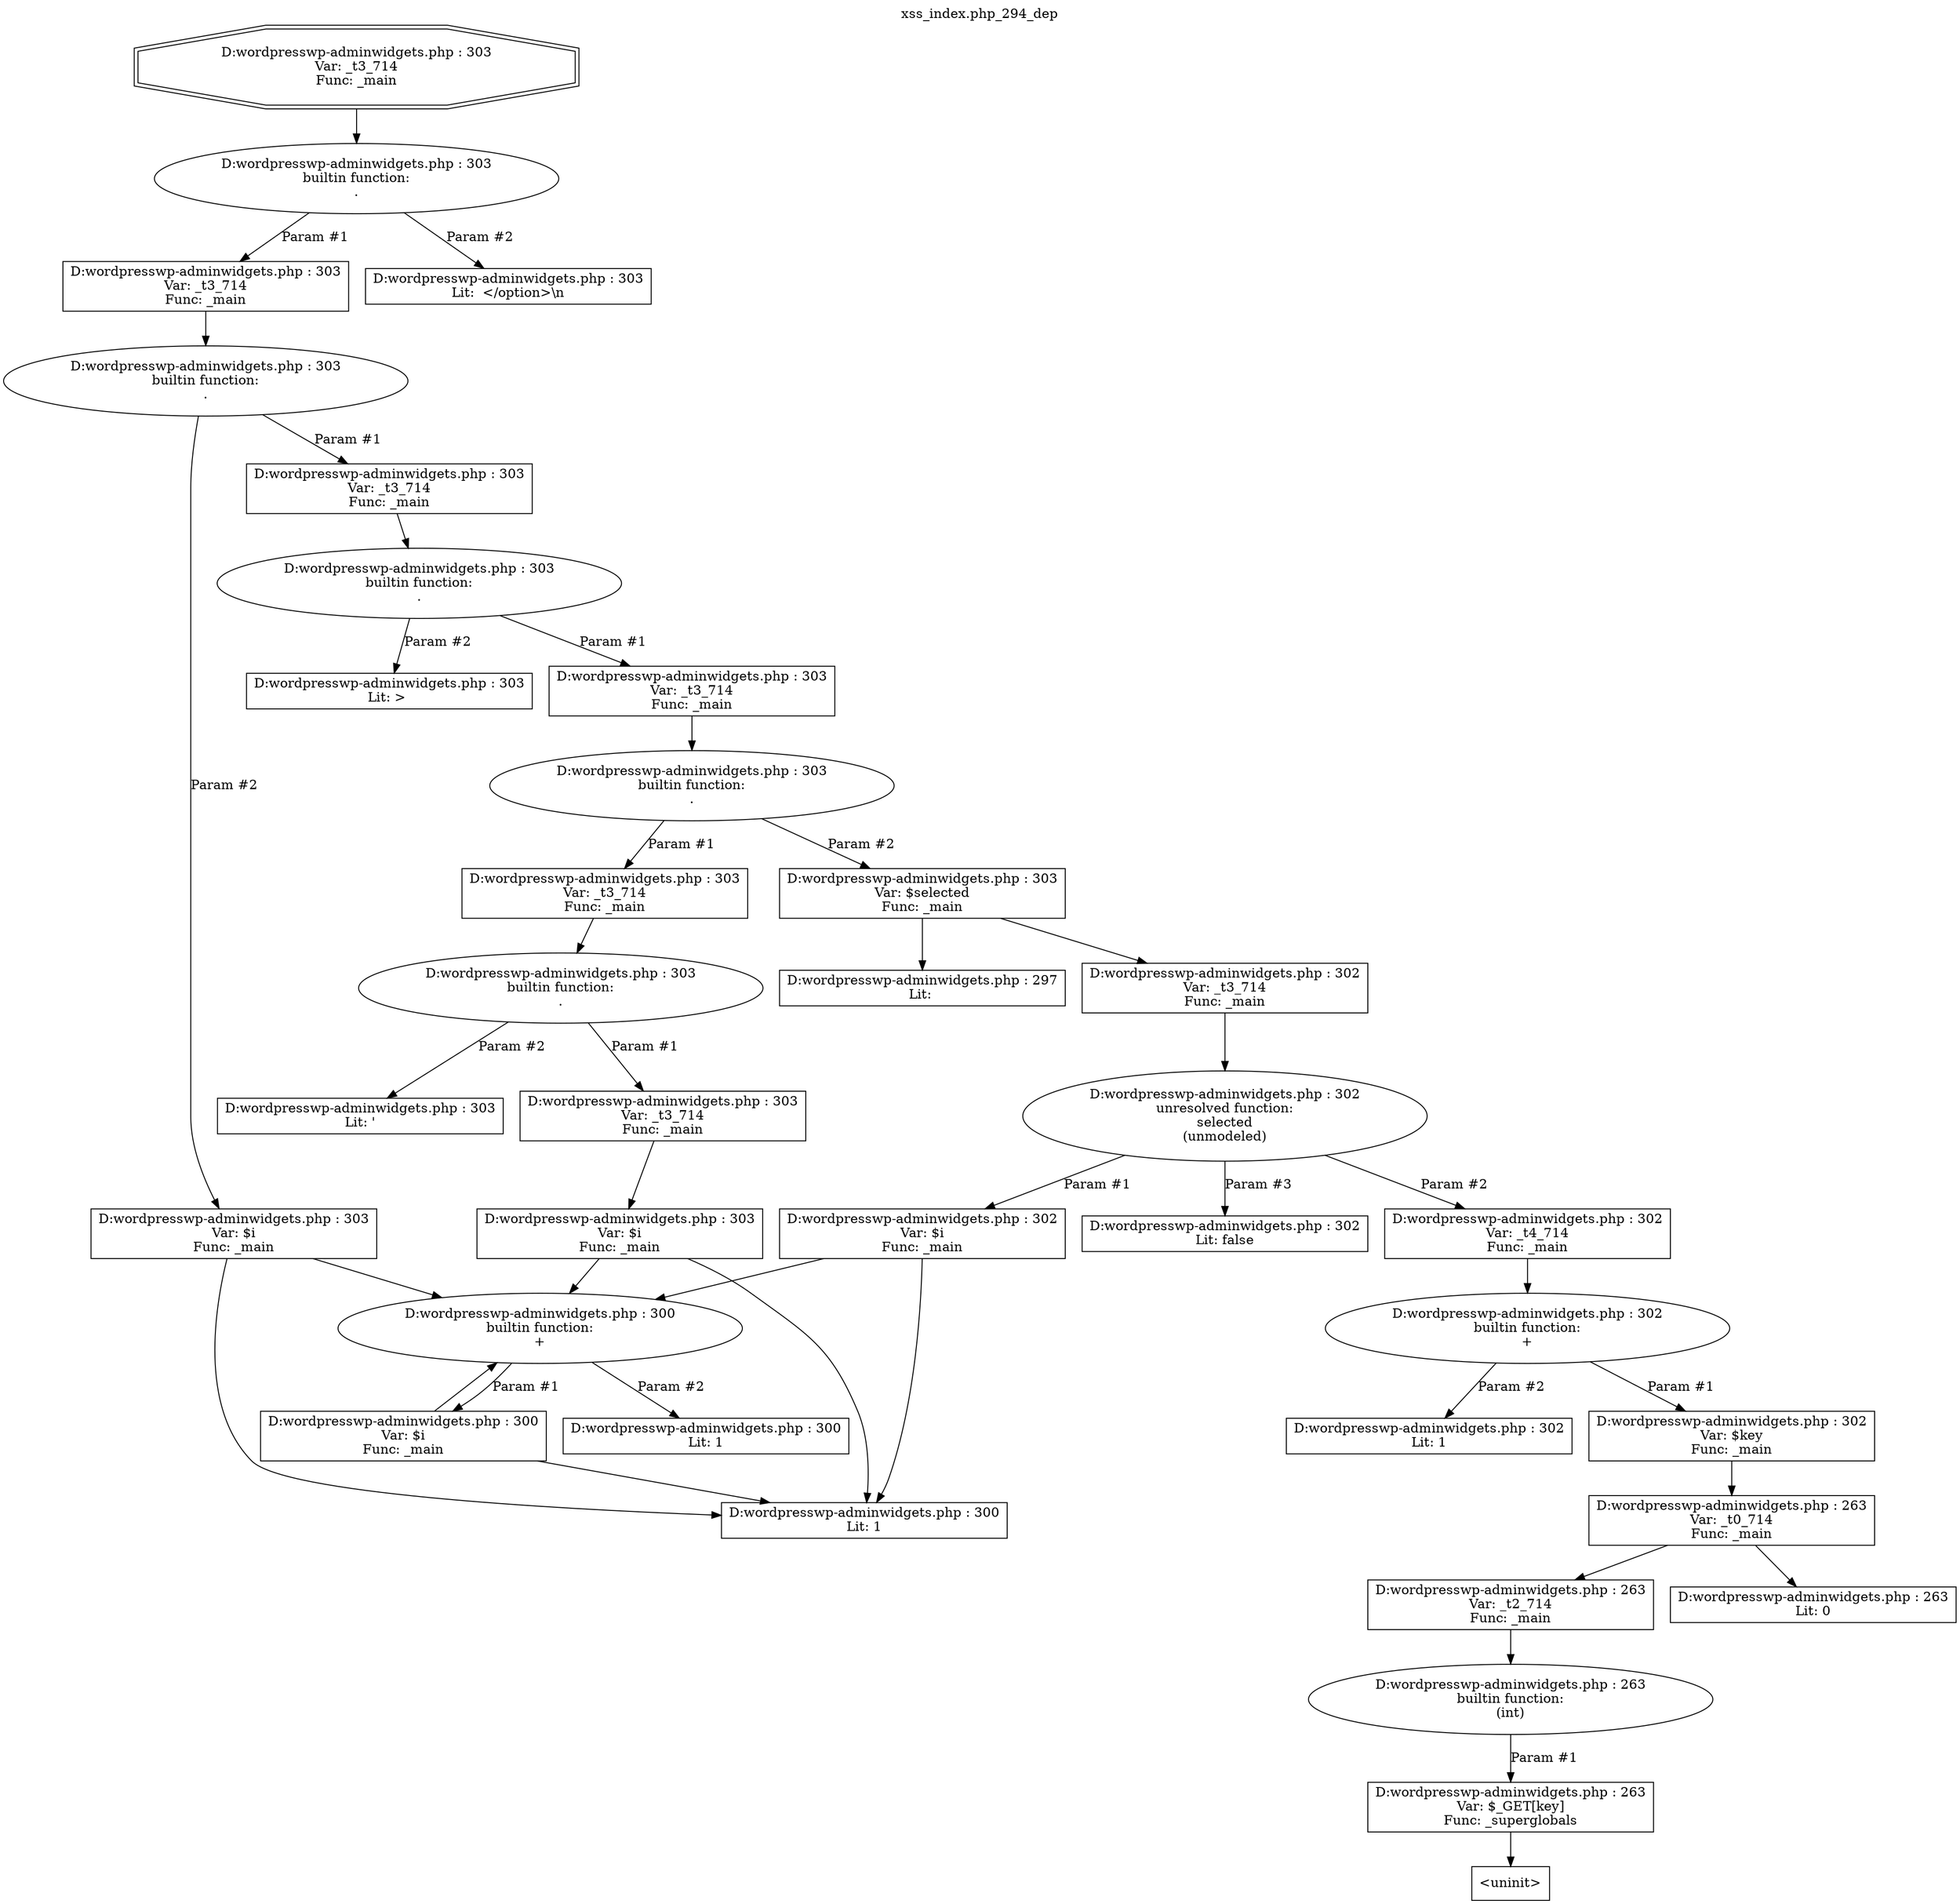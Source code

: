 digraph cfg {
  label="xss_index.php_294_dep";
  labelloc=t;
  n1 [shape=doubleoctagon, label="D:\wordpress\wp-admin\widgets.php : 303\nVar: _t3_714\nFunc: _main\n"];
  n2 [shape=ellipse, label="D:\wordpress\wp-admin\widgets.php : 303\nbuiltin function:\n.\n"];
  n3 [shape=box, label="D:\wordpress\wp-admin\widgets.php : 303\nVar: _t3_714\nFunc: _main\n"];
  n4 [shape=ellipse, label="D:\wordpress\wp-admin\widgets.php : 303\nbuiltin function:\n.\n"];
  n5 [shape=box, label="D:\wordpress\wp-admin\widgets.php : 303\nVar: _t3_714\nFunc: _main\n"];
  n6 [shape=ellipse, label="D:\wordpress\wp-admin\widgets.php : 303\nbuiltin function:\n.\n"];
  n7 [shape=box, label="D:\wordpress\wp-admin\widgets.php : 303\nVar: _t3_714\nFunc: _main\n"];
  n8 [shape=ellipse, label="D:\wordpress\wp-admin\widgets.php : 303\nbuiltin function:\n.\n"];
  n9 [shape=box, label="D:\wordpress\wp-admin\widgets.php : 303\nVar: _t3_714\nFunc: _main\n"];
  n10 [shape=ellipse, label="D:\wordpress\wp-admin\widgets.php : 303\nbuiltin function:\n.\n"];
  n11 [shape=box, label="D:\wordpress\wp-admin\widgets.php : 303\nVar: _t3_714\nFunc: _main\n"];
  n12 [shape=box, label="D:\wordpress\wp-admin\widgets.php : 303\nVar: $i\nFunc: _main\n"];
  n13 [shape=ellipse, label="D:\wordpress\wp-admin\widgets.php : 300\nbuiltin function:\n+\n"];
  n14 [shape=box, label="D:\wordpress\wp-admin\widgets.php : 300\nVar: $i\nFunc: _main\n"];
  n15 [shape=box, label="D:\wordpress\wp-admin\widgets.php : 300\nLit: 1\n"];
  n16 [shape=box, label="D:\wordpress\wp-admin\widgets.php : 300\nLit: 1\n"];
  n17 [shape=box, label="D:\wordpress\wp-admin\widgets.php : 303\nLit: '\n"];
  n18 [shape=box, label="D:\wordpress\wp-admin\widgets.php : 303\nVar: $selected\nFunc: _main\n"];
  n19 [shape=box, label="D:\wordpress\wp-admin\widgets.php : 297\nLit: \n"];
  n20 [shape=box, label="D:\wordpress\wp-admin\widgets.php : 302\nVar: _t3_714\nFunc: _main\n"];
  n21 [shape=ellipse, label="D:\wordpress\wp-admin\widgets.php : 302\nunresolved function:\nselected\n(unmodeled)\n"];
  n22 [shape=box, label="D:\wordpress\wp-admin\widgets.php : 302\nVar: $i\nFunc: _main\n"];
  n23 [shape=box, label="D:\wordpress\wp-admin\widgets.php : 302\nVar: _t4_714\nFunc: _main\n"];
  n24 [shape=ellipse, label="D:\wordpress\wp-admin\widgets.php : 302\nbuiltin function:\n+\n"];
  n25 [shape=box, label="D:\wordpress\wp-admin\widgets.php : 302\nVar: $key\nFunc: _main\n"];
  n26 [shape=box, label="D:\wordpress\wp-admin\widgets.php : 263\nVar: _t0_714\nFunc: _main\n"];
  n27 [shape=box, label="D:\wordpress\wp-admin\widgets.php : 263\nVar: _t2_714\nFunc: _main\n"];
  n28 [shape=ellipse, label="D:\wordpress\wp-admin\widgets.php : 263\nbuiltin function:\n(int)\n"];
  n29 [shape=box, label="D:\wordpress\wp-admin\widgets.php : 263\nVar: $_GET[key]\nFunc: _superglobals\n"];
  n30 [shape=box, label="<uninit>"];
  n31 [shape=box, label="D:\wordpress\wp-admin\widgets.php : 263\nLit: 0\n"];
  n32 [shape=box, label="D:\wordpress\wp-admin\widgets.php : 302\nLit: 1\n"];
  n33 [shape=box, label="D:\wordpress\wp-admin\widgets.php : 302\nLit: false\n"];
  n34 [shape=box, label="D:\wordpress\wp-admin\widgets.php : 303\nLit: > \n"];
  n35 [shape=box, label="D:\wordpress\wp-admin\widgets.php : 303\nVar: $i\nFunc: _main\n"];
  n36 [shape=box, label="D:\wordpress\wp-admin\widgets.php : 303\nLit:  </option>\\n\n"];
  n1 -> n2;
  n3 -> n4;
  n5 -> n6;
  n7 -> n8;
  n9 -> n10;
  n12 -> n13;
  n12 -> n15;
  n14 -> n13;
  n14 -> n15;
  n13 -> n14[label="Param #1"];
  n13 -> n16[label="Param #2"];
  n11 -> n12;
  n10 -> n11[label="Param #1"];
  n10 -> n17[label="Param #2"];
  n8 -> n9[label="Param #1"];
  n8 -> n18[label="Param #2"];
  n18 -> n19;
  n18 -> n20;
  n20 -> n21;
  n22 -> n13;
  n22 -> n15;
  n21 -> n22[label="Param #1"];
  n21 -> n23[label="Param #2"];
  n21 -> n33[label="Param #3"];
  n23 -> n24;
  n27 -> n28;
  n29 -> n30;
  n28 -> n29[label="Param #1"];
  n26 -> n27;
  n26 -> n31;
  n25 -> n26;
  n24 -> n25[label="Param #1"];
  n24 -> n32[label="Param #2"];
  n6 -> n7[label="Param #1"];
  n6 -> n34[label="Param #2"];
  n4 -> n5[label="Param #1"];
  n4 -> n35[label="Param #2"];
  n35 -> n13;
  n35 -> n15;
  n2 -> n3[label="Param #1"];
  n2 -> n36[label="Param #2"];
}
